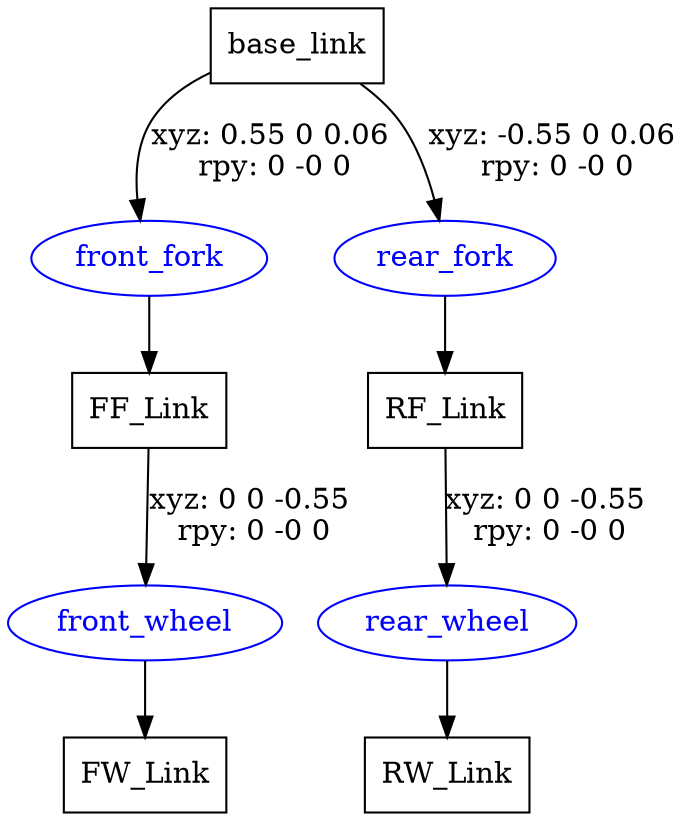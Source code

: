 digraph G {
node [shape=box];
"base_link" [label="base_link"];
"FF_Link" [label="FF_Link"];
"FW_Link" [label="FW_Link"];
"RF_Link" [label="RF_Link"];
"RW_Link" [label="RW_Link"];
node [shape=ellipse, color=blue, fontcolor=blue];
"base_link" -> "front_fork" [label="xyz: 0.55 0 0.06 \nrpy: 0 -0 0"]
"front_fork" -> "FF_Link"
"FF_Link" -> "front_wheel" [label="xyz: 0 0 -0.55 \nrpy: 0 -0 0"]
"front_wheel" -> "FW_Link"
"base_link" -> "rear_fork" [label="xyz: -0.55 0 0.06 \nrpy: 0 -0 0"]
"rear_fork" -> "RF_Link"
"RF_Link" -> "rear_wheel" [label="xyz: 0 0 -0.55 \nrpy: 0 -0 0"]
"rear_wheel" -> "RW_Link"
}
